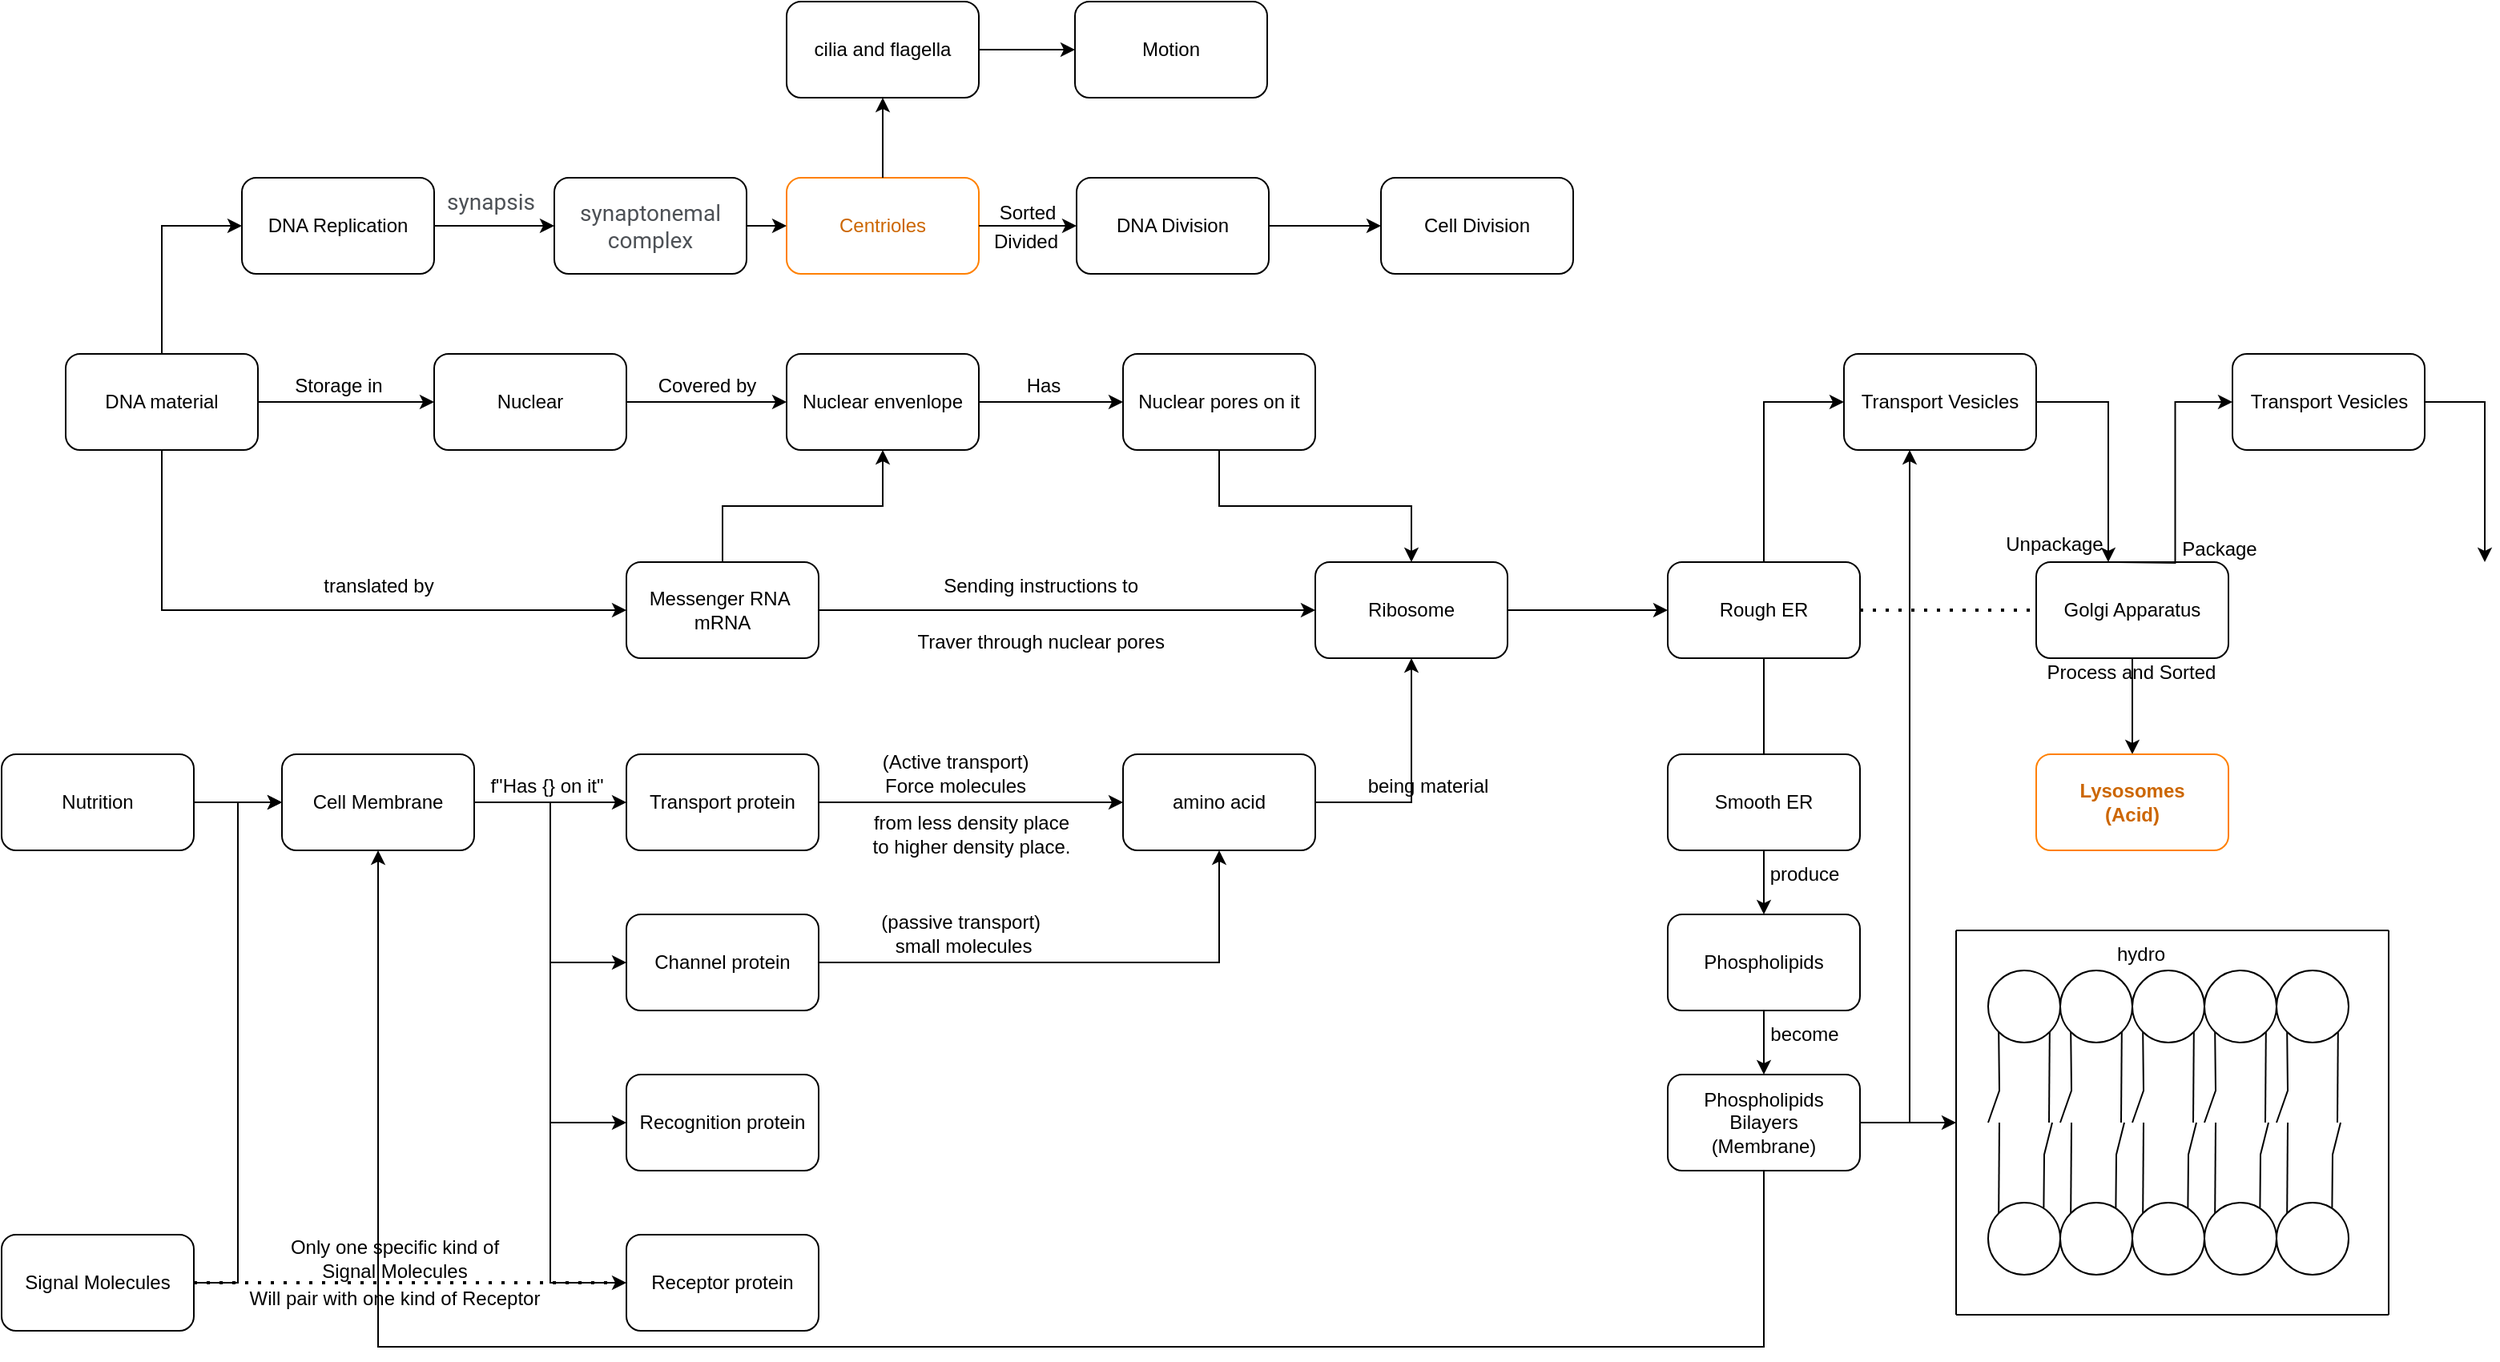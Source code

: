 <mxfile version="20.4.0" type="github">
  <diagram id="kwf1DfNNfV_sgtsVtwUe" name="Page-1">
    <mxGraphModel dx="769" dy="1499" grid="1" gridSize="10" guides="1" tooltips="1" connect="1" arrows="1" fold="1" page="1" pageScale="1" pageWidth="850" pageHeight="1100" math="0" shadow="0">
      <root>
        <mxCell id="0" />
        <mxCell id="1" parent="0" />
        <mxCell id="IV-PJzwdEKSMfLSHQAN--9" style="edgeStyle=orthogonalEdgeStyle;rounded=0;orthogonalLoop=1;jettySize=auto;html=1;exitX=1;exitY=0.5;exitDx=0;exitDy=0;" edge="1" parent="1" source="IV-PJzwdEKSMfLSHQAN--1" target="IV-PJzwdEKSMfLSHQAN--8">
          <mxGeometry relative="1" as="geometry" />
        </mxCell>
        <mxCell id="IV-PJzwdEKSMfLSHQAN--1" value="Nuclear" style="rounded=1;whiteSpace=wrap;html=1;" vertex="1" parent="1">
          <mxGeometry x="350" y="190" width="120" height="60" as="geometry" />
        </mxCell>
        <mxCell id="IV-PJzwdEKSMfLSHQAN--15" style="edgeStyle=orthogonalEdgeStyle;rounded=0;orthogonalLoop=1;jettySize=auto;html=1;entryX=0;entryY=0.5;entryDx=0;entryDy=0;" edge="1" parent="1" source="IV-PJzwdEKSMfLSHQAN--3" target="IV-PJzwdEKSMfLSHQAN--14">
          <mxGeometry relative="1" as="geometry">
            <Array as="points">
              <mxPoint x="180" y="350" />
            </Array>
          </mxGeometry>
        </mxCell>
        <mxCell id="IV-PJzwdEKSMfLSHQAN--147" style="edgeStyle=orthogonalEdgeStyle;rounded=0;orthogonalLoop=1;jettySize=auto;html=1;fontColor=#CC6600;entryX=0;entryY=0.5;entryDx=0;entryDy=0;" edge="1" parent="1" source="IV-PJzwdEKSMfLSHQAN--3" target="IV-PJzwdEKSMfLSHQAN--149">
          <mxGeometry relative="1" as="geometry">
            <mxPoint x="180" y="120" as="targetPoint" />
          </mxGeometry>
        </mxCell>
        <mxCell id="IV-PJzwdEKSMfLSHQAN--3" value="DNA material" style="rounded=1;whiteSpace=wrap;html=1;" vertex="1" parent="1">
          <mxGeometry x="120" y="190" width="120" height="60" as="geometry" />
        </mxCell>
        <mxCell id="IV-PJzwdEKSMfLSHQAN--7" value="" style="group" vertex="1" connectable="0" parent="1">
          <mxGeometry x="255" y="195" width="75" height="30" as="geometry" />
        </mxCell>
        <mxCell id="IV-PJzwdEKSMfLSHQAN--4" style="edgeStyle=orthogonalEdgeStyle;rounded=0;orthogonalLoop=1;jettySize=auto;html=1;entryX=0;entryY=0.5;entryDx=0;entryDy=0;" edge="1" parent="IV-PJzwdEKSMfLSHQAN--7" source="IV-PJzwdEKSMfLSHQAN--3" target="IV-PJzwdEKSMfLSHQAN--1">
          <mxGeometry relative="1" as="geometry" />
        </mxCell>
        <mxCell id="IV-PJzwdEKSMfLSHQAN--6" value="Storage in" style="text;html=1;align=center;verticalAlign=middle;resizable=0;points=[];autosize=1;strokeColor=none;fillColor=none;" vertex="1" parent="IV-PJzwdEKSMfLSHQAN--7">
          <mxGeometry x="-5" width="80" height="30" as="geometry" />
        </mxCell>
        <mxCell id="IV-PJzwdEKSMfLSHQAN--12" style="edgeStyle=orthogonalEdgeStyle;rounded=0;orthogonalLoop=1;jettySize=auto;html=1;exitX=1;exitY=0.5;exitDx=0;exitDy=0;entryX=0;entryY=0.5;entryDx=0;entryDy=0;" edge="1" parent="1" source="IV-PJzwdEKSMfLSHQAN--8" target="IV-PJzwdEKSMfLSHQAN--11">
          <mxGeometry relative="1" as="geometry" />
        </mxCell>
        <mxCell id="IV-PJzwdEKSMfLSHQAN--8" value="Nuclear envenlope" style="rounded=1;whiteSpace=wrap;html=1;" vertex="1" parent="1">
          <mxGeometry x="570" y="190" width="120" height="60" as="geometry" />
        </mxCell>
        <mxCell id="IV-PJzwdEKSMfLSHQAN--10" value="Covered by" style="text;html=1;align=center;verticalAlign=middle;resizable=0;points=[];autosize=1;strokeColor=none;fillColor=none;" vertex="1" parent="1">
          <mxGeometry x="480" y="195" width="80" height="30" as="geometry" />
        </mxCell>
        <mxCell id="IV-PJzwdEKSMfLSHQAN--38" style="edgeStyle=orthogonalEdgeStyle;rounded=0;orthogonalLoop=1;jettySize=auto;html=1;entryX=0.5;entryY=0;entryDx=0;entryDy=0;" edge="1" parent="1" source="IV-PJzwdEKSMfLSHQAN--11" target="IV-PJzwdEKSMfLSHQAN--20">
          <mxGeometry relative="1" as="geometry" />
        </mxCell>
        <mxCell id="IV-PJzwdEKSMfLSHQAN--11" value="Nuclear pores on it" style="rounded=1;whiteSpace=wrap;html=1;" vertex="1" parent="1">
          <mxGeometry x="780" y="190" width="120" height="60" as="geometry" />
        </mxCell>
        <mxCell id="IV-PJzwdEKSMfLSHQAN--21" style="edgeStyle=orthogonalEdgeStyle;rounded=0;orthogonalLoop=1;jettySize=auto;html=1;entryX=0;entryY=0.5;entryDx=0;entryDy=0;" edge="1" parent="1" source="IV-PJzwdEKSMfLSHQAN--14" target="IV-PJzwdEKSMfLSHQAN--20">
          <mxGeometry relative="1" as="geometry" />
        </mxCell>
        <mxCell id="IV-PJzwdEKSMfLSHQAN--37" style="edgeStyle=orthogonalEdgeStyle;rounded=0;orthogonalLoop=1;jettySize=auto;html=1;" edge="1" parent="1" source="IV-PJzwdEKSMfLSHQAN--14" target="IV-PJzwdEKSMfLSHQAN--8">
          <mxGeometry relative="1" as="geometry" />
        </mxCell>
        <mxCell id="IV-PJzwdEKSMfLSHQAN--14" value="Messenger RNA&amp;nbsp;&lt;br&gt;mRNA" style="rounded=1;whiteSpace=wrap;html=1;" vertex="1" parent="1">
          <mxGeometry x="470" y="320" width="120" height="60" as="geometry" />
        </mxCell>
        <mxCell id="IV-PJzwdEKSMfLSHQAN--16" value="translated by" style="text;html=1;align=center;verticalAlign=middle;resizable=0;points=[];autosize=1;strokeColor=none;fillColor=none;" vertex="1" parent="1">
          <mxGeometry x="270" y="320" width="90" height="30" as="geometry" />
        </mxCell>
        <mxCell id="IV-PJzwdEKSMfLSHQAN--18" value="Has" style="text;html=1;align=center;verticalAlign=middle;resizable=0;points=[];autosize=1;strokeColor=none;fillColor=none;" vertex="1" parent="1">
          <mxGeometry x="710" y="195" width="40" height="30" as="geometry" />
        </mxCell>
        <mxCell id="IV-PJzwdEKSMfLSHQAN--19" value="Sending instructions to&amp;nbsp;" style="text;html=1;align=center;verticalAlign=middle;resizable=0;points=[];autosize=1;strokeColor=none;fillColor=none;" vertex="1" parent="1">
          <mxGeometry x="655" y="320" width="150" height="30" as="geometry" />
        </mxCell>
        <mxCell id="IV-PJzwdEKSMfLSHQAN--52" style="edgeStyle=orthogonalEdgeStyle;rounded=0;orthogonalLoop=1;jettySize=auto;html=1;entryX=0;entryY=0.5;entryDx=0;entryDy=0;" edge="1" parent="1" source="IV-PJzwdEKSMfLSHQAN--20" target="IV-PJzwdEKSMfLSHQAN--50">
          <mxGeometry relative="1" as="geometry" />
        </mxCell>
        <mxCell id="IV-PJzwdEKSMfLSHQAN--20" value="Ribosome" style="rounded=1;whiteSpace=wrap;html=1;" vertex="1" parent="1">
          <mxGeometry x="900" y="320" width="120" height="60" as="geometry" />
        </mxCell>
        <mxCell id="IV-PJzwdEKSMfLSHQAN--23" style="edgeStyle=orthogonalEdgeStyle;rounded=0;orthogonalLoop=1;jettySize=auto;html=1;entryX=0.5;entryY=1;entryDx=0;entryDy=0;" edge="1" parent="1" source="IV-PJzwdEKSMfLSHQAN--22" target="IV-PJzwdEKSMfLSHQAN--20">
          <mxGeometry relative="1" as="geometry">
            <Array as="points">
              <mxPoint x="960" y="470" />
            </Array>
          </mxGeometry>
        </mxCell>
        <mxCell id="IV-PJzwdEKSMfLSHQAN--22" value="amino acid" style="rounded=1;whiteSpace=wrap;html=1;" vertex="1" parent="1">
          <mxGeometry x="780" y="440" width="120" height="60" as="geometry" />
        </mxCell>
        <mxCell id="IV-PJzwdEKSMfLSHQAN--24" value="being material" style="text;html=1;align=center;verticalAlign=middle;resizable=0;points=[];autosize=1;strokeColor=none;fillColor=none;" vertex="1" parent="1">
          <mxGeometry x="920" y="445" width="100" height="30" as="geometry" />
        </mxCell>
        <mxCell id="IV-PJzwdEKSMfLSHQAN--28" style="edgeStyle=orthogonalEdgeStyle;rounded=0;orthogonalLoop=1;jettySize=auto;html=1;entryX=0;entryY=0.5;entryDx=0;entryDy=0;" edge="1" parent="1" source="IV-PJzwdEKSMfLSHQAN--25" target="IV-PJzwdEKSMfLSHQAN--27">
          <mxGeometry relative="1" as="geometry" />
        </mxCell>
        <mxCell id="IV-PJzwdEKSMfLSHQAN--30" style="edgeStyle=orthogonalEdgeStyle;rounded=0;orthogonalLoop=1;jettySize=auto;html=1;entryX=0;entryY=0.5;entryDx=0;entryDy=0;" edge="1" parent="1" source="IV-PJzwdEKSMfLSHQAN--25" target="IV-PJzwdEKSMfLSHQAN--29">
          <mxGeometry relative="1" as="geometry" />
        </mxCell>
        <mxCell id="IV-PJzwdEKSMfLSHQAN--33" style="edgeStyle=orthogonalEdgeStyle;rounded=0;orthogonalLoop=1;jettySize=auto;html=1;entryX=0;entryY=0.5;entryDx=0;entryDy=0;" edge="1" parent="1" source="IV-PJzwdEKSMfLSHQAN--25" target="IV-PJzwdEKSMfLSHQAN--32">
          <mxGeometry relative="1" as="geometry" />
        </mxCell>
        <mxCell id="IV-PJzwdEKSMfLSHQAN--124" style="edgeStyle=orthogonalEdgeStyle;rounded=0;orthogonalLoop=1;jettySize=auto;html=1;entryX=0;entryY=0.5;entryDx=0;entryDy=0;" edge="1" parent="1" source="IV-PJzwdEKSMfLSHQAN--25" target="IV-PJzwdEKSMfLSHQAN--123">
          <mxGeometry relative="1" as="geometry">
            <mxPoint x="400" y="700" as="targetPoint" />
          </mxGeometry>
        </mxCell>
        <mxCell id="IV-PJzwdEKSMfLSHQAN--25" value="Cell Membrane" style="rounded=1;whiteSpace=wrap;html=1;" vertex="1" parent="1">
          <mxGeometry x="255" y="440" width="120" height="60" as="geometry" />
        </mxCell>
        <mxCell id="IV-PJzwdEKSMfLSHQAN--34" style="edgeStyle=orthogonalEdgeStyle;rounded=0;orthogonalLoop=1;jettySize=auto;html=1;entryX=0;entryY=0.5;entryDx=0;entryDy=0;" edge="1" parent="1" source="IV-PJzwdEKSMfLSHQAN--27" target="IV-PJzwdEKSMfLSHQAN--22">
          <mxGeometry relative="1" as="geometry" />
        </mxCell>
        <mxCell id="IV-PJzwdEKSMfLSHQAN--27" value="Transport protein" style="rounded=1;whiteSpace=wrap;html=1;" vertex="1" parent="1">
          <mxGeometry x="470" y="440" width="120" height="60" as="geometry" />
        </mxCell>
        <mxCell id="IV-PJzwdEKSMfLSHQAN--35" style="edgeStyle=orthogonalEdgeStyle;rounded=0;orthogonalLoop=1;jettySize=auto;html=1;" edge="1" parent="1" source="IV-PJzwdEKSMfLSHQAN--29" target="IV-PJzwdEKSMfLSHQAN--22">
          <mxGeometry relative="1" as="geometry" />
        </mxCell>
        <mxCell id="IV-PJzwdEKSMfLSHQAN--29" value="Channel protein" style="rounded=1;whiteSpace=wrap;html=1;" vertex="1" parent="1">
          <mxGeometry x="470" y="540" width="120" height="60" as="geometry" />
        </mxCell>
        <mxCell id="IV-PJzwdEKSMfLSHQAN--31" value="f&quot;Has {} on it&quot;" style="text;html=1;align=center;verticalAlign=middle;resizable=0;points=[];autosize=1;strokeColor=none;fillColor=none;" vertex="1" parent="1">
          <mxGeometry x="375" y="445" width="90" height="30" as="geometry" />
        </mxCell>
        <mxCell id="IV-PJzwdEKSMfLSHQAN--32" value="Recognition protein" style="rounded=1;whiteSpace=wrap;html=1;" vertex="1" parent="1">
          <mxGeometry x="470" y="640" width="120" height="60" as="geometry" />
        </mxCell>
        <mxCell id="IV-PJzwdEKSMfLSHQAN--39" value="Traver through nuclear pores&amp;nbsp;" style="text;html=1;align=center;verticalAlign=middle;resizable=0;points=[];autosize=1;strokeColor=none;fillColor=none;" vertex="1" parent="1">
          <mxGeometry x="640" y="355" width="180" height="30" as="geometry" />
        </mxCell>
        <mxCell id="IV-PJzwdEKSMfLSHQAN--40" value="Force molecules" style="text;html=1;align=center;verticalAlign=middle;resizable=0;points=[];autosize=1;strokeColor=none;fillColor=none;" vertex="1" parent="1">
          <mxGeometry x="620" y="445" width="110" height="30" as="geometry" />
        </mxCell>
        <mxCell id="IV-PJzwdEKSMfLSHQAN--42" value="from less density place&lt;br&gt;&amp;nbsp;to higher density place.&amp;nbsp;" style="text;html=1;align=center;verticalAlign=middle;resizable=0;points=[];autosize=1;strokeColor=none;fillColor=none;" vertex="1" parent="1">
          <mxGeometry x="610" y="470" width="150" height="40" as="geometry" />
        </mxCell>
        <mxCell id="IV-PJzwdEKSMfLSHQAN--44" value="small molecules" style="text;html=1;align=center;verticalAlign=middle;resizable=0;points=[];autosize=1;strokeColor=none;fillColor=none;" vertex="1" parent="1">
          <mxGeometry x="625" y="545" width="110" height="30" as="geometry" />
        </mxCell>
        <mxCell id="IV-PJzwdEKSMfLSHQAN--47" value="(Active transport)" style="text;html=1;align=center;verticalAlign=middle;resizable=0;points=[];autosize=1;strokeColor=none;fillColor=none;" vertex="1" parent="1">
          <mxGeometry x="620" y="430" width="110" height="30" as="geometry" />
        </mxCell>
        <mxCell id="IV-PJzwdEKSMfLSHQAN--48" value="(passive transport)&amp;nbsp;" style="text;html=1;align=center;verticalAlign=middle;resizable=0;points=[];autosize=1;strokeColor=none;fillColor=none;" vertex="1" parent="1">
          <mxGeometry x="615" y="530" width="130" height="30" as="geometry" />
        </mxCell>
        <mxCell id="IV-PJzwdEKSMfLSHQAN--131" style="edgeStyle=orthogonalEdgeStyle;rounded=0;orthogonalLoop=1;jettySize=auto;html=1;entryX=0;entryY=0.5;entryDx=0;entryDy=0;" edge="1" parent="1" source="IV-PJzwdEKSMfLSHQAN--50" target="IV-PJzwdEKSMfLSHQAN--130">
          <mxGeometry relative="1" as="geometry" />
        </mxCell>
        <mxCell id="IV-PJzwdEKSMfLSHQAN--50" value="Rough ER" style="rounded=1;whiteSpace=wrap;html=1;" vertex="1" parent="1">
          <mxGeometry x="1120" y="320" width="120" height="60" as="geometry" />
        </mxCell>
        <mxCell id="IV-PJzwdEKSMfLSHQAN--56" style="edgeStyle=orthogonalEdgeStyle;rounded=0;orthogonalLoop=1;jettySize=auto;html=1;exitX=0.5;exitY=1;exitDx=0;exitDy=0;entryX=0.5;entryY=0;entryDx=0;entryDy=0;" edge="1" parent="1" source="IV-PJzwdEKSMfLSHQAN--51" target="IV-PJzwdEKSMfLSHQAN--55">
          <mxGeometry relative="1" as="geometry" />
        </mxCell>
        <mxCell id="IV-PJzwdEKSMfLSHQAN--51" value="Smooth ER" style="rounded=1;whiteSpace=wrap;html=1;" vertex="1" parent="1">
          <mxGeometry x="1120" y="440" width="120" height="60" as="geometry" />
        </mxCell>
        <mxCell id="IV-PJzwdEKSMfLSHQAN--53" value="" style="endArrow=none;html=1;rounded=0;exitX=0.5;exitY=1;exitDx=0;exitDy=0;entryX=0.5;entryY=0;entryDx=0;entryDy=0;" edge="1" parent="1" source="IV-PJzwdEKSMfLSHQAN--50" target="IV-PJzwdEKSMfLSHQAN--51">
          <mxGeometry width="50" height="50" relative="1" as="geometry">
            <mxPoint x="1040" y="445" as="sourcePoint" />
            <mxPoint x="1040" y="535" as="targetPoint" />
          </mxGeometry>
        </mxCell>
        <mxCell id="IV-PJzwdEKSMfLSHQAN--59" style="edgeStyle=orthogonalEdgeStyle;rounded=0;orthogonalLoop=1;jettySize=auto;html=1;entryX=0.5;entryY=0;entryDx=0;entryDy=0;" edge="1" parent="1" source="IV-PJzwdEKSMfLSHQAN--55" target="IV-PJzwdEKSMfLSHQAN--58">
          <mxGeometry relative="1" as="geometry" />
        </mxCell>
        <mxCell id="IV-PJzwdEKSMfLSHQAN--55" value="Phospholipids" style="rounded=1;whiteSpace=wrap;html=1;" vertex="1" parent="1">
          <mxGeometry x="1120" y="540" width="120" height="60" as="geometry" />
        </mxCell>
        <mxCell id="IV-PJzwdEKSMfLSHQAN--57" value="produce" style="text;html=1;align=center;verticalAlign=middle;resizable=0;points=[];autosize=1;strokeColor=none;fillColor=none;" vertex="1" parent="1">
          <mxGeometry x="1170" y="500" width="70" height="30" as="geometry" />
        </mxCell>
        <mxCell id="IV-PJzwdEKSMfLSHQAN--114" style="edgeStyle=orthogonalEdgeStyle;rounded=0;orthogonalLoop=1;jettySize=auto;html=1;entryX=0.5;entryY=1;entryDx=0;entryDy=0;" edge="1" parent="1" source="IV-PJzwdEKSMfLSHQAN--58" target="IV-PJzwdEKSMfLSHQAN--25">
          <mxGeometry relative="1" as="geometry">
            <Array as="points">
              <mxPoint x="1180" y="810" />
              <mxPoint x="315" y="810" />
            </Array>
          </mxGeometry>
        </mxCell>
        <mxCell id="IV-PJzwdEKSMfLSHQAN--135" style="edgeStyle=orthogonalEdgeStyle;rounded=0;orthogonalLoop=1;jettySize=auto;html=1;" edge="1" parent="1" source="IV-PJzwdEKSMfLSHQAN--58">
          <mxGeometry relative="1" as="geometry">
            <mxPoint x="1300" y="670" as="targetPoint" />
          </mxGeometry>
        </mxCell>
        <mxCell id="IV-PJzwdEKSMfLSHQAN--136" style="edgeStyle=orthogonalEdgeStyle;rounded=0;orthogonalLoop=1;jettySize=auto;html=1;" edge="1" parent="1" source="IV-PJzwdEKSMfLSHQAN--58" target="IV-PJzwdEKSMfLSHQAN--130">
          <mxGeometry relative="1" as="geometry">
            <mxPoint x="1270" y="620" as="targetPoint" />
            <Array as="points">
              <mxPoint x="1271" y="670" />
            </Array>
          </mxGeometry>
        </mxCell>
        <mxCell id="IV-PJzwdEKSMfLSHQAN--58" value="Phospholipids Bilayers&lt;br&gt;(Membrane)" style="rounded=1;whiteSpace=wrap;html=1;" vertex="1" parent="1">
          <mxGeometry x="1120" y="640" width="120" height="60" as="geometry" />
        </mxCell>
        <mxCell id="IV-PJzwdEKSMfLSHQAN--60" value="become" style="text;html=1;align=center;verticalAlign=middle;resizable=0;points=[];autosize=1;strokeColor=none;fillColor=none;" vertex="1" parent="1">
          <mxGeometry x="1170" y="600" width="70" height="30" as="geometry" />
        </mxCell>
        <mxCell id="IV-PJzwdEKSMfLSHQAN--64" value="" style="endArrow=none;html=1;rounded=0;" edge="1" parent="1">
          <mxGeometry width="50" height="50" relative="1" as="geometry">
            <mxPoint x="1300" y="790" as="sourcePoint" />
            <mxPoint x="1300" y="550" as="targetPoint" />
          </mxGeometry>
        </mxCell>
        <mxCell id="IV-PJzwdEKSMfLSHQAN--65" value="" style="endArrow=none;html=1;rounded=0;" edge="1" parent="1">
          <mxGeometry width="50" height="50" relative="1" as="geometry">
            <mxPoint x="1570" y="790" as="sourcePoint" />
            <mxPoint x="1570" y="550" as="targetPoint" />
          </mxGeometry>
        </mxCell>
        <mxCell id="IV-PJzwdEKSMfLSHQAN--66" value="" style="endArrow=none;html=1;rounded=0;" edge="1" parent="1">
          <mxGeometry width="50" height="50" relative="1" as="geometry">
            <mxPoint x="1570" y="550" as="sourcePoint" />
            <mxPoint x="1300" y="550" as="targetPoint" />
          </mxGeometry>
        </mxCell>
        <mxCell id="IV-PJzwdEKSMfLSHQAN--67" value="" style="endArrow=none;html=1;rounded=0;" edge="1" parent="1">
          <mxGeometry width="50" height="50" relative="1" as="geometry">
            <mxPoint x="1300" y="790" as="sourcePoint" />
            <mxPoint x="1570" y="790" as="targetPoint" />
          </mxGeometry>
        </mxCell>
        <mxCell id="IV-PJzwdEKSMfLSHQAN--93" value="" style="group" vertex="1" connectable="0" parent="1">
          <mxGeometry x="1510" y="692" width="45" height="95" as="geometry" />
        </mxCell>
        <mxCell id="IV-PJzwdEKSMfLSHQAN--111" value="" style="group" vertex="1" connectable="0" parent="IV-PJzwdEKSMfLSHQAN--93">
          <mxGeometry x="-10" y="-22" width="45" height="95" as="geometry" />
        </mxCell>
        <mxCell id="IV-PJzwdEKSMfLSHQAN--84" value="" style="endArrow=none;html=1;rounded=0;entryX=0;entryY=0;entryDx=0;entryDy=0;" edge="1" target="IV-PJzwdEKSMfLSHQAN--86" parent="IV-PJzwdEKSMfLSHQAN--111">
          <mxGeometry width="50" height="50" relative="1" as="geometry">
            <mxPoint x="7" as="sourcePoint" />
            <mxPoint x="70" y="60" as="targetPoint" />
            <Array as="points" />
          </mxGeometry>
        </mxCell>
        <mxCell id="IV-PJzwdEKSMfLSHQAN--85" value="" style="endArrow=none;html=1;rounded=0;entryX=0.771;entryY=0.073;entryDx=0;entryDy=0;entryPerimeter=0;" edge="1" target="IV-PJzwdEKSMfLSHQAN--86" parent="IV-PJzwdEKSMfLSHQAN--111">
          <mxGeometry width="50" height="50" relative="1" as="geometry">
            <mxPoint x="40" as="sourcePoint" />
            <mxPoint x="70" y="60" as="targetPoint" />
            <Array as="points">
              <mxPoint x="35" y="20" />
            </Array>
          </mxGeometry>
        </mxCell>
        <mxCell id="IV-PJzwdEKSMfLSHQAN--86" value="" style="ellipse;whiteSpace=wrap;html=1;aspect=fixed;" vertex="1" parent="IV-PJzwdEKSMfLSHQAN--111">
          <mxGeometry y="50" width="45" height="45" as="geometry" />
        </mxCell>
        <mxCell id="IV-PJzwdEKSMfLSHQAN--94" value="" style="group" vertex="1" connectable="0" parent="1">
          <mxGeometry x="1455" y="670" width="45" height="95" as="geometry" />
        </mxCell>
        <mxCell id="IV-PJzwdEKSMfLSHQAN--95" value="" style="endArrow=none;html=1;rounded=0;entryX=0;entryY=0;entryDx=0;entryDy=0;" edge="1" parent="IV-PJzwdEKSMfLSHQAN--94" target="IV-PJzwdEKSMfLSHQAN--97">
          <mxGeometry width="50" height="50" relative="1" as="geometry">
            <mxPoint x="7" as="sourcePoint" />
            <mxPoint x="70" y="60" as="targetPoint" />
            <Array as="points" />
          </mxGeometry>
        </mxCell>
        <mxCell id="IV-PJzwdEKSMfLSHQAN--96" value="" style="endArrow=none;html=1;rounded=0;entryX=0.771;entryY=0.073;entryDx=0;entryDy=0;entryPerimeter=0;" edge="1" parent="IV-PJzwdEKSMfLSHQAN--94" target="IV-PJzwdEKSMfLSHQAN--97">
          <mxGeometry width="50" height="50" relative="1" as="geometry">
            <mxPoint x="40" as="sourcePoint" />
            <mxPoint x="70" y="60" as="targetPoint" />
            <Array as="points">
              <mxPoint x="35" y="20" />
            </Array>
          </mxGeometry>
        </mxCell>
        <mxCell id="IV-PJzwdEKSMfLSHQAN--97" value="" style="ellipse;whiteSpace=wrap;html=1;aspect=fixed;" vertex="1" parent="IV-PJzwdEKSMfLSHQAN--94">
          <mxGeometry y="50" width="45" height="45" as="geometry" />
        </mxCell>
        <mxCell id="IV-PJzwdEKSMfLSHQAN--98" value="" style="group" vertex="1" connectable="0" parent="1">
          <mxGeometry x="1410" y="670" width="45" height="95" as="geometry" />
        </mxCell>
        <mxCell id="IV-PJzwdEKSMfLSHQAN--99" value="" style="endArrow=none;html=1;rounded=0;entryX=0;entryY=0;entryDx=0;entryDy=0;" edge="1" parent="IV-PJzwdEKSMfLSHQAN--98" target="IV-PJzwdEKSMfLSHQAN--101">
          <mxGeometry width="50" height="50" relative="1" as="geometry">
            <mxPoint x="7" as="sourcePoint" />
            <mxPoint x="70" y="60" as="targetPoint" />
            <Array as="points" />
          </mxGeometry>
        </mxCell>
        <mxCell id="IV-PJzwdEKSMfLSHQAN--100" value="" style="endArrow=none;html=1;rounded=0;entryX=0.771;entryY=0.073;entryDx=0;entryDy=0;entryPerimeter=0;" edge="1" parent="IV-PJzwdEKSMfLSHQAN--98" target="IV-PJzwdEKSMfLSHQAN--101">
          <mxGeometry width="50" height="50" relative="1" as="geometry">
            <mxPoint x="40" as="sourcePoint" />
            <mxPoint x="70" y="60" as="targetPoint" />
            <Array as="points">
              <mxPoint x="35" y="20" />
            </Array>
          </mxGeometry>
        </mxCell>
        <mxCell id="IV-PJzwdEKSMfLSHQAN--101" value="" style="ellipse;whiteSpace=wrap;html=1;aspect=fixed;" vertex="1" parent="IV-PJzwdEKSMfLSHQAN--98">
          <mxGeometry y="50" width="45" height="45" as="geometry" />
        </mxCell>
        <mxCell id="IV-PJzwdEKSMfLSHQAN--102" value="" style="group" vertex="1" connectable="0" parent="1">
          <mxGeometry x="1365" y="670" width="45" height="95" as="geometry" />
        </mxCell>
        <mxCell id="IV-PJzwdEKSMfLSHQAN--103" value="" style="endArrow=none;html=1;rounded=0;entryX=0;entryY=0;entryDx=0;entryDy=0;" edge="1" parent="IV-PJzwdEKSMfLSHQAN--102" target="IV-PJzwdEKSMfLSHQAN--105">
          <mxGeometry width="50" height="50" relative="1" as="geometry">
            <mxPoint x="7" as="sourcePoint" />
            <mxPoint x="70" y="60" as="targetPoint" />
            <Array as="points" />
          </mxGeometry>
        </mxCell>
        <mxCell id="IV-PJzwdEKSMfLSHQAN--104" value="" style="endArrow=none;html=1;rounded=0;entryX=0.771;entryY=0.073;entryDx=0;entryDy=0;entryPerimeter=0;" edge="1" parent="IV-PJzwdEKSMfLSHQAN--102" target="IV-PJzwdEKSMfLSHQAN--105">
          <mxGeometry width="50" height="50" relative="1" as="geometry">
            <mxPoint x="40" as="sourcePoint" />
            <mxPoint x="70" y="60" as="targetPoint" />
            <Array as="points">
              <mxPoint x="35" y="20" />
            </Array>
          </mxGeometry>
        </mxCell>
        <mxCell id="IV-PJzwdEKSMfLSHQAN--105" value="" style="ellipse;whiteSpace=wrap;html=1;aspect=fixed;" vertex="1" parent="IV-PJzwdEKSMfLSHQAN--102">
          <mxGeometry y="50" width="45" height="45" as="geometry" />
        </mxCell>
        <mxCell id="IV-PJzwdEKSMfLSHQAN--106" value="" style="group" vertex="1" connectable="0" parent="1">
          <mxGeometry x="1320" y="670" width="45" height="95" as="geometry" />
        </mxCell>
        <mxCell id="IV-PJzwdEKSMfLSHQAN--107" value="" style="endArrow=none;html=1;rounded=0;entryX=0;entryY=0;entryDx=0;entryDy=0;" edge="1" parent="IV-PJzwdEKSMfLSHQAN--106" target="IV-PJzwdEKSMfLSHQAN--109">
          <mxGeometry width="50" height="50" relative="1" as="geometry">
            <mxPoint x="7" as="sourcePoint" />
            <mxPoint x="70" y="60" as="targetPoint" />
            <Array as="points" />
          </mxGeometry>
        </mxCell>
        <mxCell id="IV-PJzwdEKSMfLSHQAN--108" value="" style="endArrow=none;html=1;rounded=0;entryX=0.771;entryY=0.073;entryDx=0;entryDy=0;entryPerimeter=0;" edge="1" parent="IV-PJzwdEKSMfLSHQAN--106" target="IV-PJzwdEKSMfLSHQAN--109">
          <mxGeometry width="50" height="50" relative="1" as="geometry">
            <mxPoint x="40" as="sourcePoint" />
            <mxPoint x="70" y="60" as="targetPoint" />
            <Array as="points">
              <mxPoint x="35" y="20" />
            </Array>
          </mxGeometry>
        </mxCell>
        <mxCell id="IV-PJzwdEKSMfLSHQAN--109" value="" style="ellipse;whiteSpace=wrap;html=1;aspect=fixed;" vertex="1" parent="IV-PJzwdEKSMfLSHQAN--106">
          <mxGeometry y="50" width="45" height="45" as="geometry" />
        </mxCell>
        <mxCell id="IV-PJzwdEKSMfLSHQAN--110" value="" style="group" vertex="1" connectable="0" parent="1">
          <mxGeometry x="1320" y="575" width="225" height="95" as="geometry" />
        </mxCell>
        <mxCell id="IV-PJzwdEKSMfLSHQAN--69" value="" style="ellipse;whiteSpace=wrap;html=1;aspect=fixed;" vertex="1" parent="IV-PJzwdEKSMfLSHQAN--110">
          <mxGeometry width="45" height="45" as="geometry" />
        </mxCell>
        <mxCell id="IV-PJzwdEKSMfLSHQAN--70" value="" style="endArrow=none;html=1;rounded=0;entryX=1;entryY=1;entryDx=0;entryDy=0;" edge="1" parent="IV-PJzwdEKSMfLSHQAN--110" target="IV-PJzwdEKSMfLSHQAN--69">
          <mxGeometry width="50" height="50" relative="1" as="geometry">
            <mxPoint x="38" y="95" as="sourcePoint" />
            <mxPoint x="70" y="35" as="targetPoint" />
          </mxGeometry>
        </mxCell>
        <mxCell id="IV-PJzwdEKSMfLSHQAN--71" value="" style="endArrow=none;html=1;rounded=0;entryX=0;entryY=1;entryDx=0;entryDy=0;" edge="1" parent="IV-PJzwdEKSMfLSHQAN--110" target="IV-PJzwdEKSMfLSHQAN--69">
          <mxGeometry width="50" height="50" relative="1" as="geometry">
            <mxPoint y="95" as="sourcePoint" />
            <mxPoint x="70" y="35" as="targetPoint" />
            <Array as="points">
              <mxPoint x="7" y="75" />
            </Array>
          </mxGeometry>
        </mxCell>
        <mxCell id="IV-PJzwdEKSMfLSHQAN--72" value="" style="endArrow=none;html=1;rounded=0;entryX=1;entryY=1;entryDx=0;entryDy=0;" edge="1" target="IV-PJzwdEKSMfLSHQAN--74" parent="IV-PJzwdEKSMfLSHQAN--110">
          <mxGeometry width="50" height="50" relative="1" as="geometry">
            <mxPoint x="83" y="95" as="sourcePoint" />
            <mxPoint x="115" y="35" as="targetPoint" />
          </mxGeometry>
        </mxCell>
        <mxCell id="IV-PJzwdEKSMfLSHQAN--73" value="" style="endArrow=none;html=1;rounded=0;entryX=0;entryY=1;entryDx=0;entryDy=0;" edge="1" target="IV-PJzwdEKSMfLSHQAN--74" parent="IV-PJzwdEKSMfLSHQAN--110">
          <mxGeometry width="50" height="50" relative="1" as="geometry">
            <mxPoint x="45" y="95" as="sourcePoint" />
            <mxPoint x="115" y="35" as="targetPoint" />
            <Array as="points">
              <mxPoint x="52" y="75" />
            </Array>
          </mxGeometry>
        </mxCell>
        <mxCell id="IV-PJzwdEKSMfLSHQAN--74" value="" style="ellipse;whiteSpace=wrap;html=1;aspect=fixed;" vertex="1" parent="IV-PJzwdEKSMfLSHQAN--110">
          <mxGeometry x="45" width="45" height="45" as="geometry" />
        </mxCell>
        <mxCell id="IV-PJzwdEKSMfLSHQAN--75" value="" style="endArrow=none;html=1;rounded=0;entryX=1;entryY=1;entryDx=0;entryDy=0;" edge="1" target="IV-PJzwdEKSMfLSHQAN--77" parent="IV-PJzwdEKSMfLSHQAN--110">
          <mxGeometry width="50" height="50" relative="1" as="geometry">
            <mxPoint x="128" y="95" as="sourcePoint" />
            <mxPoint x="160" y="35" as="targetPoint" />
          </mxGeometry>
        </mxCell>
        <mxCell id="IV-PJzwdEKSMfLSHQAN--76" value="" style="endArrow=none;html=1;rounded=0;entryX=0;entryY=1;entryDx=0;entryDy=0;" edge="1" target="IV-PJzwdEKSMfLSHQAN--77" parent="IV-PJzwdEKSMfLSHQAN--110">
          <mxGeometry width="50" height="50" relative="1" as="geometry">
            <mxPoint x="90" y="95" as="sourcePoint" />
            <mxPoint x="160" y="35" as="targetPoint" />
            <Array as="points">
              <mxPoint x="97" y="75" />
            </Array>
          </mxGeometry>
        </mxCell>
        <mxCell id="IV-PJzwdEKSMfLSHQAN--77" value="" style="ellipse;whiteSpace=wrap;html=1;aspect=fixed;" vertex="1" parent="IV-PJzwdEKSMfLSHQAN--110">
          <mxGeometry x="90" width="45" height="45" as="geometry" />
        </mxCell>
        <mxCell id="IV-PJzwdEKSMfLSHQAN--78" value="" style="endArrow=none;html=1;rounded=0;entryX=1;entryY=1;entryDx=0;entryDy=0;" edge="1" target="IV-PJzwdEKSMfLSHQAN--80" parent="IV-PJzwdEKSMfLSHQAN--110">
          <mxGeometry width="50" height="50" relative="1" as="geometry">
            <mxPoint x="173" y="95" as="sourcePoint" />
            <mxPoint x="205" y="35" as="targetPoint" />
          </mxGeometry>
        </mxCell>
        <mxCell id="IV-PJzwdEKSMfLSHQAN--79" value="" style="endArrow=none;html=1;rounded=0;entryX=0;entryY=1;entryDx=0;entryDy=0;" edge="1" target="IV-PJzwdEKSMfLSHQAN--80" parent="IV-PJzwdEKSMfLSHQAN--110">
          <mxGeometry width="50" height="50" relative="1" as="geometry">
            <mxPoint x="135" y="95" as="sourcePoint" />
            <mxPoint x="205" y="35" as="targetPoint" />
            <Array as="points">
              <mxPoint x="142" y="75" />
            </Array>
          </mxGeometry>
        </mxCell>
        <mxCell id="IV-PJzwdEKSMfLSHQAN--80" value="" style="ellipse;whiteSpace=wrap;html=1;aspect=fixed;" vertex="1" parent="IV-PJzwdEKSMfLSHQAN--110">
          <mxGeometry x="135" width="45" height="45" as="geometry" />
        </mxCell>
        <mxCell id="IV-PJzwdEKSMfLSHQAN--81" value="" style="endArrow=none;html=1;rounded=0;entryX=1;entryY=1;entryDx=0;entryDy=0;" edge="1" target="IV-PJzwdEKSMfLSHQAN--83" parent="IV-PJzwdEKSMfLSHQAN--110">
          <mxGeometry width="50" height="50" relative="1" as="geometry">
            <mxPoint x="218" y="95" as="sourcePoint" />
            <mxPoint x="250" y="35" as="targetPoint" />
          </mxGeometry>
        </mxCell>
        <mxCell id="IV-PJzwdEKSMfLSHQAN--82" value="" style="endArrow=none;html=1;rounded=0;entryX=0;entryY=1;entryDx=0;entryDy=0;" edge="1" target="IV-PJzwdEKSMfLSHQAN--83" parent="IV-PJzwdEKSMfLSHQAN--110">
          <mxGeometry width="50" height="50" relative="1" as="geometry">
            <mxPoint x="180" y="95" as="sourcePoint" />
            <mxPoint x="250" y="35" as="targetPoint" />
            <Array as="points">
              <mxPoint x="187" y="75" />
            </Array>
          </mxGeometry>
        </mxCell>
        <mxCell id="IV-PJzwdEKSMfLSHQAN--83" value="" style="ellipse;whiteSpace=wrap;html=1;aspect=fixed;" vertex="1" parent="IV-PJzwdEKSMfLSHQAN--110">
          <mxGeometry x="180" width="45" height="45" as="geometry" />
        </mxCell>
        <mxCell id="IV-PJzwdEKSMfLSHQAN--112" value="hydro" style="text;html=1;align=center;verticalAlign=middle;resizable=0;points=[];autosize=1;strokeColor=none;fillColor=none;" vertex="1" parent="1">
          <mxGeometry x="1390" y="550" width="50" height="30" as="geometry" />
        </mxCell>
        <mxCell id="IV-PJzwdEKSMfLSHQAN--116" style="edgeStyle=orthogonalEdgeStyle;rounded=0;orthogonalLoop=1;jettySize=auto;html=1;entryX=0;entryY=0.5;entryDx=0;entryDy=0;" edge="1" parent="1" source="IV-PJzwdEKSMfLSHQAN--115" target="IV-PJzwdEKSMfLSHQAN--25">
          <mxGeometry relative="1" as="geometry" />
        </mxCell>
        <mxCell id="IV-PJzwdEKSMfLSHQAN--115" value="Nutrition" style="rounded=1;whiteSpace=wrap;html=1;" vertex="1" parent="1">
          <mxGeometry x="80" y="440" width="120" height="60" as="geometry" />
        </mxCell>
        <mxCell id="IV-PJzwdEKSMfLSHQAN--119" style="edgeStyle=orthogonalEdgeStyle;rounded=0;orthogonalLoop=1;jettySize=auto;html=1;entryX=0;entryY=0.5;entryDx=0;entryDy=0;" edge="1" parent="1" source="IV-PJzwdEKSMfLSHQAN--117" target="IV-PJzwdEKSMfLSHQAN--25">
          <mxGeometry relative="1" as="geometry" />
        </mxCell>
        <mxCell id="IV-PJzwdEKSMfLSHQAN--117" value="Signal Molecules" style="rounded=1;whiteSpace=wrap;html=1;" vertex="1" parent="1">
          <mxGeometry x="80" y="740" width="120" height="60" as="geometry" />
        </mxCell>
        <mxCell id="IV-PJzwdEKSMfLSHQAN--120" value="" style="endArrow=none;dashed=1;html=1;dashPattern=1 3;strokeWidth=2;rounded=0;exitX=1;exitY=0.5;exitDx=0;exitDy=0;entryX=0;entryY=0.5;entryDx=0;entryDy=0;" edge="1" parent="1" source="IV-PJzwdEKSMfLSHQAN--117" target="IV-PJzwdEKSMfLSHQAN--123">
          <mxGeometry width="50" height="50" relative="1" as="geometry">
            <mxPoint x="310" y="580" as="sourcePoint" />
            <mxPoint x="360" y="530" as="targetPoint" />
          </mxGeometry>
        </mxCell>
        <mxCell id="IV-PJzwdEKSMfLSHQAN--123" value="Receptor protein" style="rounded=1;whiteSpace=wrap;html=1;" vertex="1" parent="1">
          <mxGeometry x="470" y="740" width="120" height="60" as="geometry" />
        </mxCell>
        <mxCell id="IV-PJzwdEKSMfLSHQAN--125" value="Only one specific kind of&lt;br&gt;Signal Molecules" style="text;html=1;align=center;verticalAlign=middle;resizable=0;points=[];autosize=1;strokeColor=none;fillColor=none;" vertex="1" parent="1">
          <mxGeometry x="250" y="735" width="150" height="40" as="geometry" />
        </mxCell>
        <mxCell id="IV-PJzwdEKSMfLSHQAN--126" value="Will pair with one kind of Receptor" style="text;html=1;align=center;verticalAlign=middle;resizable=0;points=[];autosize=1;strokeColor=none;fillColor=none;" vertex="1" parent="1">
          <mxGeometry x="225" y="765" width="200" height="30" as="geometry" />
        </mxCell>
        <mxCell id="IV-PJzwdEKSMfLSHQAN--145" style="edgeStyle=orthogonalEdgeStyle;rounded=0;orthogonalLoop=1;jettySize=auto;html=1;entryX=0.5;entryY=0;entryDx=0;entryDy=0;" edge="1" parent="1" source="IV-PJzwdEKSMfLSHQAN--129" target="IV-PJzwdEKSMfLSHQAN--146">
          <mxGeometry relative="1" as="geometry">
            <mxPoint x="1410" y="420" as="targetPoint" />
          </mxGeometry>
        </mxCell>
        <mxCell id="IV-PJzwdEKSMfLSHQAN--129" value="Golgi Apparatus" style="rounded=1;whiteSpace=wrap;html=1;" vertex="1" parent="1">
          <mxGeometry x="1350" y="320" width="120" height="60" as="geometry" />
        </mxCell>
        <mxCell id="IV-PJzwdEKSMfLSHQAN--132" style="edgeStyle=orthogonalEdgeStyle;rounded=0;orthogonalLoop=1;jettySize=auto;html=1;" edge="1" parent="1" source="IV-PJzwdEKSMfLSHQAN--130">
          <mxGeometry relative="1" as="geometry">
            <mxPoint x="1395" y="320" as="targetPoint" />
            <Array as="points">
              <mxPoint x="1395" y="220" />
            </Array>
          </mxGeometry>
        </mxCell>
        <mxCell id="IV-PJzwdEKSMfLSHQAN--130" value="Transport Vesicles" style="rounded=1;whiteSpace=wrap;html=1;" vertex="1" parent="1">
          <mxGeometry x="1230" y="190" width="120" height="60" as="geometry" />
        </mxCell>
        <mxCell id="IV-PJzwdEKSMfLSHQAN--133" value="" style="endArrow=none;dashed=1;html=1;dashPattern=1 3;strokeWidth=2;rounded=0;exitX=1;exitY=0.5;exitDx=0;exitDy=0;entryX=0;entryY=0.5;entryDx=0;entryDy=0;" edge="1" parent="1" source="IV-PJzwdEKSMfLSHQAN--50" target="IV-PJzwdEKSMfLSHQAN--129">
          <mxGeometry width="50" height="50" relative="1" as="geometry">
            <mxPoint x="1360" y="360" as="sourcePoint" />
            <mxPoint x="1410" y="310" as="targetPoint" />
          </mxGeometry>
        </mxCell>
        <mxCell id="IV-PJzwdEKSMfLSHQAN--138" style="edgeStyle=orthogonalEdgeStyle;rounded=0;orthogonalLoop=1;jettySize=auto;html=1;entryX=0;entryY=0.5;entryDx=0;entryDy=0;" edge="1" target="IV-PJzwdEKSMfLSHQAN--139" parent="1">
          <mxGeometry relative="1" as="geometry">
            <mxPoint x="1400.003" y="319.95" as="sourcePoint" />
          </mxGeometry>
        </mxCell>
        <mxCell id="IV-PJzwdEKSMfLSHQAN--139" value="Transport Vesicles" style="rounded=1;whiteSpace=wrap;html=1;" vertex="1" parent="1">
          <mxGeometry x="1472.5" y="190" width="120" height="60" as="geometry" />
        </mxCell>
        <mxCell id="IV-PJzwdEKSMfLSHQAN--140" style="edgeStyle=orthogonalEdgeStyle;rounded=0;orthogonalLoop=1;jettySize=auto;html=1;" edge="1" source="IV-PJzwdEKSMfLSHQAN--139" parent="1">
          <mxGeometry relative="1" as="geometry">
            <mxPoint x="1630" y="320" as="targetPoint" />
            <Array as="points">
              <mxPoint x="1630" y="220" />
              <mxPoint x="1630" y="320" />
            </Array>
          </mxGeometry>
        </mxCell>
        <mxCell id="IV-PJzwdEKSMfLSHQAN--142" value="Unpackage" style="text;html=1;align=center;verticalAlign=middle;resizable=0;points=[];autosize=1;strokeColor=none;fillColor=none;" vertex="1" parent="1">
          <mxGeometry x="1321" y="294" width="80" height="30" as="geometry" />
        </mxCell>
        <mxCell id="IV-PJzwdEKSMfLSHQAN--143" value="Package" style="text;html=1;align=center;verticalAlign=middle;resizable=0;points=[];autosize=1;strokeColor=none;fillColor=none;" vertex="1" parent="1">
          <mxGeometry x="1429" y="297" width="70" height="30" as="geometry" />
        </mxCell>
        <mxCell id="IV-PJzwdEKSMfLSHQAN--144" value="Process and Sorted" style="text;html=1;align=center;verticalAlign=middle;resizable=0;points=[];autosize=1;strokeColor=none;fillColor=none;" vertex="1" parent="1">
          <mxGeometry x="1344" y="374" width="130" height="30" as="geometry" />
        </mxCell>
        <mxCell id="IV-PJzwdEKSMfLSHQAN--146" value="&lt;b&gt;Lysosomes&lt;br&gt;(Acid)&lt;br&gt;&lt;/b&gt;" style="rounded=1;whiteSpace=wrap;html=1;strokeColor=#FF8000;fontColor=#CC6600;" vertex="1" parent="1">
          <mxGeometry x="1350" y="440" width="120" height="60" as="geometry" />
        </mxCell>
        <mxCell id="IV-PJzwdEKSMfLSHQAN--161" style="edgeStyle=orthogonalEdgeStyle;rounded=0;orthogonalLoop=1;jettySize=auto;html=1;fontColor=#000000;" edge="1" parent="1" source="IV-PJzwdEKSMfLSHQAN--149" target="IV-PJzwdEKSMfLSHQAN--159">
          <mxGeometry relative="1" as="geometry" />
        </mxCell>
        <mxCell id="IV-PJzwdEKSMfLSHQAN--149" value="DNA Replication" style="rounded=1;whiteSpace=wrap;html=1;strokeColor=#000000;fontColor=#000000;" vertex="1" parent="1">
          <mxGeometry x="230" y="80" width="120" height="60" as="geometry" />
        </mxCell>
        <mxCell id="IV-PJzwdEKSMfLSHQAN--157" value="" style="group" vertex="1" connectable="0" parent="1">
          <mxGeometry x="490" y="80" width="491" height="60" as="geometry" />
        </mxCell>
        <mxCell id="IV-PJzwdEKSMfLSHQAN--160" value="" style="group" vertex="1" connectable="0" parent="IV-PJzwdEKSMfLSHQAN--157">
          <mxGeometry x="80" width="491" height="60" as="geometry" />
        </mxCell>
        <mxCell id="IV-PJzwdEKSMfLSHQAN--148" value="Centrioles" style="rounded=1;whiteSpace=wrap;html=1;strokeColor=#FF8000;fontColor=#CC6600;" vertex="1" parent="IV-PJzwdEKSMfLSHQAN--160">
          <mxGeometry width="120" height="60" as="geometry" />
        </mxCell>
        <mxCell id="IV-PJzwdEKSMfLSHQAN--151" value="DNA Division" style="rounded=1;whiteSpace=wrap;html=1;strokeColor=#000000;fontColor=#000000;" vertex="1" parent="IV-PJzwdEKSMfLSHQAN--160">
          <mxGeometry x="181" width="120" height="60" as="geometry" />
        </mxCell>
        <mxCell id="IV-PJzwdEKSMfLSHQAN--154" value="Sorted" style="text;html=1;align=center;verticalAlign=middle;resizable=0;points=[];autosize=1;strokeColor=none;fillColor=none;fontColor=#000000;" vertex="1" parent="IV-PJzwdEKSMfLSHQAN--160">
          <mxGeometry x="120" y="7" width="60" height="30" as="geometry" />
        </mxCell>
        <mxCell id="IV-PJzwdEKSMfLSHQAN--156" value="Cell Division" style="rounded=1;whiteSpace=wrap;html=1;strokeColor=#000000;fontColor=#000000;container=1;" vertex="1" parent="IV-PJzwdEKSMfLSHQAN--160">
          <mxGeometry x="371" width="120" height="60" as="geometry" />
        </mxCell>
        <mxCell id="IV-PJzwdEKSMfLSHQAN--153" style="edgeStyle=orthogonalEdgeStyle;rounded=0;orthogonalLoop=1;jettySize=auto;html=1;entryX=0;entryY=0.5;entryDx=0;entryDy=0;fontColor=#000000;" edge="1" parent="IV-PJzwdEKSMfLSHQAN--160" source="IV-PJzwdEKSMfLSHQAN--148" target="IV-PJzwdEKSMfLSHQAN--151">
          <mxGeometry relative="1" as="geometry" />
        </mxCell>
        <mxCell id="IV-PJzwdEKSMfLSHQAN--155" style="edgeStyle=orthogonalEdgeStyle;rounded=0;orthogonalLoop=1;jettySize=auto;html=1;fontColor=#000000;entryX=0;entryY=0.5;entryDx=0;entryDy=0;" edge="1" parent="IV-PJzwdEKSMfLSHQAN--160" source="IV-PJzwdEKSMfLSHQAN--151" target="IV-PJzwdEKSMfLSHQAN--156">
          <mxGeometry relative="1" as="geometry">
            <mxPoint x="780" y="110" as="targetPoint" />
          </mxGeometry>
        </mxCell>
        <mxCell id="IV-PJzwdEKSMfLSHQAN--163" value="Divided" style="text;html=1;align=center;verticalAlign=middle;resizable=0;points=[];autosize=1;strokeColor=none;fillColor=none;fontColor=#000000;" vertex="1" parent="IV-PJzwdEKSMfLSHQAN--160">
          <mxGeometry x="119" y="25" width="60" height="30" as="geometry" />
        </mxCell>
        <mxCell id="IV-PJzwdEKSMfLSHQAN--159" value="&lt;span style=&quot;color: rgb(77, 81, 86); font-family: Roboto, arial, sans-serif; font-size: 14px; text-align: left; background-color: rgb(255, 255, 255);&quot;&gt;synaptonemal complex&lt;/span&gt;" style="rounded=1;whiteSpace=wrap;html=1;strokeColor=#000000;fontColor=#000000;" vertex="1" parent="IV-PJzwdEKSMfLSHQAN--157">
          <mxGeometry x="-65" width="120" height="60" as="geometry" />
        </mxCell>
        <mxCell id="IV-PJzwdEKSMfLSHQAN--162" style="edgeStyle=orthogonalEdgeStyle;rounded=0;orthogonalLoop=1;jettySize=auto;html=1;entryX=0;entryY=0.5;entryDx=0;entryDy=0;fontColor=#000000;" edge="1" parent="IV-PJzwdEKSMfLSHQAN--157" source="IV-PJzwdEKSMfLSHQAN--159" target="IV-PJzwdEKSMfLSHQAN--148">
          <mxGeometry relative="1" as="geometry" />
        </mxCell>
        <mxCell id="IV-PJzwdEKSMfLSHQAN--164" value="&lt;span style=&quot;color: rgb(77, 81, 86); font-family: Roboto, arial, sans-serif; font-size: 14px; text-align: left; background-color: rgb(255, 255, 255);&quot;&gt;synapsis&lt;/span&gt;" style="text;html=1;align=center;verticalAlign=middle;resizable=0;points=[];autosize=1;strokeColor=none;fillColor=none;fontColor=#000000;" vertex="1" parent="1">
          <mxGeometry x="345" y="80" width="80" height="30" as="geometry" />
        </mxCell>
        <mxCell id="IV-PJzwdEKSMfLSHQAN--165" style="edgeStyle=orthogonalEdgeStyle;rounded=0;orthogonalLoop=1;jettySize=auto;html=1;exitX=0.5;exitY=0;exitDx=0;exitDy=0;fontColor=#000000;entryX=0.5;entryY=1;entryDx=0;entryDy=0;" edge="1" parent="1" source="IV-PJzwdEKSMfLSHQAN--148" target="IV-PJzwdEKSMfLSHQAN--166">
          <mxGeometry relative="1" as="geometry">
            <mxPoint x="630.667" y="30" as="targetPoint" />
          </mxGeometry>
        </mxCell>
        <mxCell id="IV-PJzwdEKSMfLSHQAN--167" style="edgeStyle=orthogonalEdgeStyle;rounded=0;orthogonalLoop=1;jettySize=auto;html=1;fontColor=#000000;entryX=0;entryY=0.5;entryDx=0;entryDy=0;" edge="1" parent="1" source="IV-PJzwdEKSMfLSHQAN--166" target="IV-PJzwdEKSMfLSHQAN--168">
          <mxGeometry relative="1" as="geometry">
            <mxPoint x="750" as="targetPoint" />
          </mxGeometry>
        </mxCell>
        <mxCell id="IV-PJzwdEKSMfLSHQAN--166" value="cilia and flagella" style="rounded=1;whiteSpace=wrap;html=1;strokeColor=#000000;fontColor=#000000;" vertex="1" parent="1">
          <mxGeometry x="570" y="-30" width="120" height="60" as="geometry" />
        </mxCell>
        <mxCell id="IV-PJzwdEKSMfLSHQAN--168" value="Motion" style="rounded=1;whiteSpace=wrap;html=1;strokeColor=#000000;fontColor=#000000;" vertex="1" parent="1">
          <mxGeometry x="750" y="-30" width="120" height="60" as="geometry" />
        </mxCell>
      </root>
    </mxGraphModel>
  </diagram>
</mxfile>
